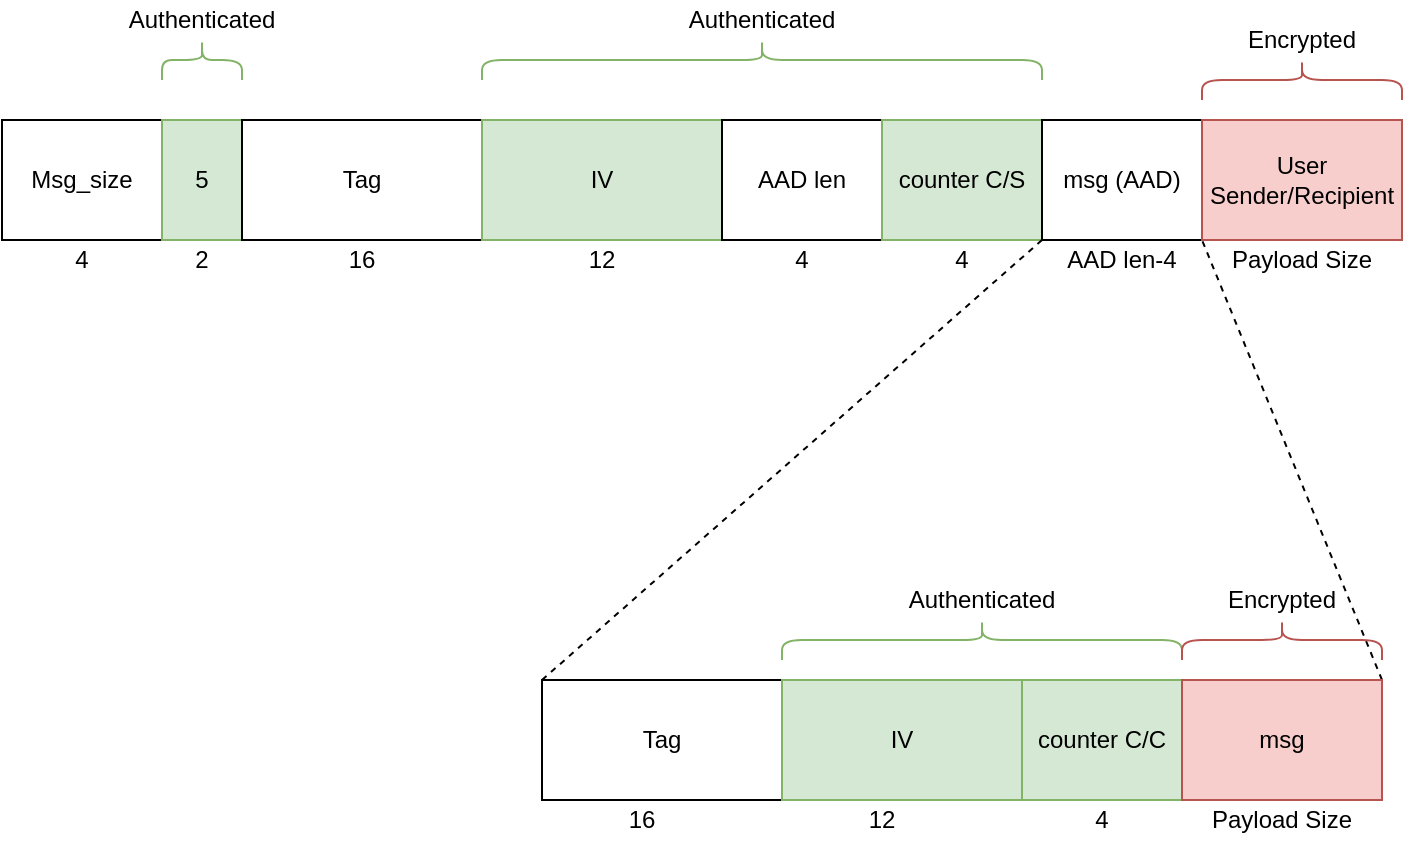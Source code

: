 <mxfile version="14.7.0" type="device"><diagram id="cjEF6_WFgvODd35MQUbY" name="Page-1"><mxGraphModel dx="1502" dy="603" grid="1" gridSize="10" guides="1" tooltips="1" connect="1" arrows="1" fold="1" page="1" pageScale="1" pageWidth="827" pageHeight="1169" math="0" shadow="0"><root><mxCell id="0"/><mxCell id="1" parent="0"/><mxCell id="oVuci1ZGRuYsjTM_FHPA-2" value="Msg_size" style="rounded=0;whiteSpace=wrap;html=1;" vertex="1" parent="1"><mxGeometry x="40" y="80" width="80" height="60" as="geometry"/></mxCell><mxCell id="oVuci1ZGRuYsjTM_FHPA-3" value="4" style="text;html=1;strokeColor=none;fillColor=none;align=center;verticalAlign=middle;whiteSpace=wrap;rounded=0;" vertex="1" parent="1"><mxGeometry x="60" y="140" width="40" height="20" as="geometry"/></mxCell><mxCell id="oVuci1ZGRuYsjTM_FHPA-4" value="5" style="rounded=0;whiteSpace=wrap;html=1;fillColor=#d5e8d4;strokeColor=#82b366;" vertex="1" parent="1"><mxGeometry x="120" y="80" width="40" height="60" as="geometry"/></mxCell><mxCell id="oVuci1ZGRuYsjTM_FHPA-5" value="Tag" style="rounded=0;whiteSpace=wrap;html=1;" vertex="1" parent="1"><mxGeometry x="160" y="80" width="120" height="60" as="geometry"/></mxCell><mxCell id="oVuci1ZGRuYsjTM_FHPA-6" value="IV" style="rounded=0;whiteSpace=wrap;html=1;fillColor=#d5e8d4;strokeColor=#82b366;" vertex="1" parent="1"><mxGeometry x="280" y="80" width="120" height="60" as="geometry"/></mxCell><mxCell id="oVuci1ZGRuYsjTM_FHPA-7" value="2" style="text;html=1;strokeColor=none;fillColor=none;align=center;verticalAlign=middle;whiteSpace=wrap;rounded=0;" vertex="1" parent="1"><mxGeometry x="120" y="140" width="40" height="20" as="geometry"/></mxCell><mxCell id="oVuci1ZGRuYsjTM_FHPA-9" value="16" style="text;html=1;strokeColor=none;fillColor=none;align=center;verticalAlign=middle;whiteSpace=wrap;rounded=0;" vertex="1" parent="1"><mxGeometry x="200" y="140" width="40" height="20" as="geometry"/></mxCell><mxCell id="oVuci1ZGRuYsjTM_FHPA-10" value="12" style="text;html=1;strokeColor=none;fillColor=none;align=center;verticalAlign=middle;whiteSpace=wrap;rounded=0;" vertex="1" parent="1"><mxGeometry x="320" y="140" width="40" height="20" as="geometry"/></mxCell><mxCell id="oVuci1ZGRuYsjTM_FHPA-11" value="AAD len" style="rounded=0;whiteSpace=wrap;html=1;" vertex="1" parent="1"><mxGeometry x="400" y="80" width="80" height="60" as="geometry"/></mxCell><mxCell id="oVuci1ZGRuYsjTM_FHPA-12" value="4" style="text;html=1;strokeColor=none;fillColor=none;align=center;verticalAlign=middle;whiteSpace=wrap;rounded=0;" vertex="1" parent="1"><mxGeometry x="420" y="140" width="40" height="20" as="geometry"/></mxCell><mxCell id="oVuci1ZGRuYsjTM_FHPA-13" value="counter C/S" style="rounded=0;whiteSpace=wrap;html=1;fillColor=#d5e8d4;strokeColor=#82b366;" vertex="1" parent="1"><mxGeometry x="480" y="80" width="80" height="60" as="geometry"/></mxCell><mxCell id="oVuci1ZGRuYsjTM_FHPA-14" value="msg (AAD)" style="rounded=0;whiteSpace=wrap;html=1;" vertex="1" parent="1"><mxGeometry x="560" y="80" width="80" height="60" as="geometry"/></mxCell><mxCell id="oVuci1ZGRuYsjTM_FHPA-15" value="AAD len-4" style="text;html=1;strokeColor=none;fillColor=none;align=center;verticalAlign=middle;whiteSpace=wrap;rounded=0;" vertex="1" parent="1"><mxGeometry x="565" y="140" width="70" height="20" as="geometry"/></mxCell><mxCell id="oVuci1ZGRuYsjTM_FHPA-16" value="4" style="text;html=1;strokeColor=none;fillColor=none;align=center;verticalAlign=middle;whiteSpace=wrap;rounded=0;" vertex="1" parent="1"><mxGeometry x="500" y="140" width="40" height="20" as="geometry"/></mxCell><mxCell id="oVuci1ZGRuYsjTM_FHPA-17" value="User Sender/Recipient" style="rounded=0;whiteSpace=wrap;html=1;fillColor=#f8cecc;strokeColor=#b85450;" vertex="1" parent="1"><mxGeometry x="640" y="80" width="100" height="60" as="geometry"/></mxCell><mxCell id="oVuci1ZGRuYsjTM_FHPA-18" value="" style="endArrow=none;dashed=1;html=1;entryX=0;entryY=1;entryDx=0;entryDy=0;exitX=0;exitY=0;exitDx=0;exitDy=0;" edge="1" parent="1" source="oVuci1ZGRuYsjTM_FHPA-21" target="oVuci1ZGRuYsjTM_FHPA-14"><mxGeometry width="50" height="50" relative="1" as="geometry"><mxPoint x="510" y="240" as="sourcePoint"/><mxPoint x="580" y="170" as="targetPoint"/></mxGeometry></mxCell><mxCell id="oVuci1ZGRuYsjTM_FHPA-19" value="" style="endArrow=none;dashed=1;html=1;entryX=0;entryY=1;entryDx=0;entryDy=0;exitX=1;exitY=0;exitDx=0;exitDy=0;" edge="1" parent="1" source="oVuci1ZGRuYsjTM_FHPA-24" target="oVuci1ZGRuYsjTM_FHPA-17"><mxGeometry width="50" height="50" relative="1" as="geometry"><mxPoint x="690" y="240" as="sourcePoint"/><mxPoint x="575" y="150" as="targetPoint"/></mxGeometry></mxCell><mxCell id="oVuci1ZGRuYsjTM_FHPA-21" value="Tag" style="rounded=0;whiteSpace=wrap;html=1;" vertex="1" parent="1"><mxGeometry x="310" y="360" width="120" height="60" as="geometry"/></mxCell><mxCell id="oVuci1ZGRuYsjTM_FHPA-22" value="IV" style="rounded=0;whiteSpace=wrap;html=1;fillColor=#d5e8d4;strokeColor=#82b366;" vertex="1" parent="1"><mxGeometry x="430" y="360" width="120" height="60" as="geometry"/></mxCell><mxCell id="oVuci1ZGRuYsjTM_FHPA-23" value="counter C/C" style="rounded=0;whiteSpace=wrap;html=1;fillColor=#d5e8d4;strokeColor=#82b366;" vertex="1" parent="1"><mxGeometry x="550" y="360" width="80" height="60" as="geometry"/></mxCell><mxCell id="oVuci1ZGRuYsjTM_FHPA-24" value="msg" style="rounded=0;whiteSpace=wrap;html=1;fillColor=#f8cecc;strokeColor=#b85450;" vertex="1" parent="1"><mxGeometry x="630" y="360" width="100" height="60" as="geometry"/></mxCell><mxCell id="oVuci1ZGRuYsjTM_FHPA-25" value="12" style="text;html=1;strokeColor=none;fillColor=none;align=center;verticalAlign=middle;whiteSpace=wrap;rounded=0;" vertex="1" parent="1"><mxGeometry x="460" y="420" width="40" height="20" as="geometry"/></mxCell><mxCell id="oVuci1ZGRuYsjTM_FHPA-26" value="16" style="text;html=1;strokeColor=none;fillColor=none;align=center;verticalAlign=middle;whiteSpace=wrap;rounded=0;" vertex="1" parent="1"><mxGeometry x="340" y="420" width="40" height="20" as="geometry"/></mxCell><mxCell id="oVuci1ZGRuYsjTM_FHPA-27" value="4" style="text;html=1;strokeColor=none;fillColor=none;align=center;verticalAlign=middle;whiteSpace=wrap;rounded=0;" vertex="1" parent="1"><mxGeometry x="570" y="420" width="40" height="20" as="geometry"/></mxCell><mxCell id="oVuci1ZGRuYsjTM_FHPA-28" value="" style="shape=curlyBracket;whiteSpace=wrap;html=1;rounded=1;direction=south;fillColor=#d5e8d4;strokeColor=#82b366;" vertex="1" parent="1"><mxGeometry x="280" y="40" width="280" height="20" as="geometry"/></mxCell><mxCell id="oVuci1ZGRuYsjTM_FHPA-29" value="Authenticated" style="text;html=1;strokeColor=none;fillColor=none;align=center;verticalAlign=middle;whiteSpace=wrap;rounded=0;" vertex="1" parent="1"><mxGeometry x="400" y="20" width="40" height="20" as="geometry"/></mxCell><mxCell id="oVuci1ZGRuYsjTM_FHPA-30" value="" style="shape=curlyBracket;whiteSpace=wrap;html=1;rounded=1;direction=south;fillColor=#d5e8d4;strokeColor=#82b366;" vertex="1" parent="1"><mxGeometry x="120" y="40" width="40" height="20" as="geometry"/></mxCell><mxCell id="oVuci1ZGRuYsjTM_FHPA-31" value="Authenticated" style="text;html=1;strokeColor=none;fillColor=none;align=center;verticalAlign=middle;whiteSpace=wrap;rounded=0;" vertex="1" parent="1"><mxGeometry x="120" y="20" width="40" height="20" as="geometry"/></mxCell><mxCell id="oVuci1ZGRuYsjTM_FHPA-34" value="" style="shape=curlyBracket;whiteSpace=wrap;html=1;rounded=1;direction=south;fillColor=#d5e8d4;strokeColor=#82b366;" vertex="1" parent="1"><mxGeometry x="430" y="330" width="200" height="20" as="geometry"/></mxCell><mxCell id="oVuci1ZGRuYsjTM_FHPA-35" value="Authenticated" style="text;html=1;strokeColor=none;fillColor=none;align=center;verticalAlign=middle;whiteSpace=wrap;rounded=0;" vertex="1" parent="1"><mxGeometry x="510" y="310" width="40" height="20" as="geometry"/></mxCell><mxCell id="oVuci1ZGRuYsjTM_FHPA-38" value="" style="shape=curlyBracket;whiteSpace=wrap;html=1;rounded=1;direction=south;fillColor=#f8cecc;strokeColor=#b85450;" vertex="1" parent="1"><mxGeometry x="640" y="50" width="100" height="20" as="geometry"/></mxCell><mxCell id="oVuci1ZGRuYsjTM_FHPA-39" value="Encrypted" style="text;html=1;strokeColor=none;fillColor=none;align=center;verticalAlign=middle;whiteSpace=wrap;rounded=0;" vertex="1" parent="1"><mxGeometry x="670" y="30" width="40" height="20" as="geometry"/></mxCell><mxCell id="oVuci1ZGRuYsjTM_FHPA-40" value="" style="shape=curlyBracket;whiteSpace=wrap;html=1;rounded=1;direction=south;fillColor=#f8cecc;strokeColor=#b85450;" vertex="1" parent="1"><mxGeometry x="630" y="330" width="100" height="20" as="geometry"/></mxCell><mxCell id="oVuci1ZGRuYsjTM_FHPA-41" value="Encrypted" style="text;html=1;strokeColor=none;fillColor=none;align=center;verticalAlign=middle;whiteSpace=wrap;rounded=0;" vertex="1" parent="1"><mxGeometry x="660" y="310" width="40" height="20" as="geometry"/></mxCell><mxCell id="oVuci1ZGRuYsjTM_FHPA-42" value="Payload Size" style="text;html=1;strokeColor=none;fillColor=none;align=center;verticalAlign=middle;whiteSpace=wrap;rounded=0;" vertex="1" parent="1"><mxGeometry x="650" y="140" width="80" height="20" as="geometry"/></mxCell><mxCell id="oVuci1ZGRuYsjTM_FHPA-43" value="Payload Size" style="text;html=1;strokeColor=none;fillColor=none;align=center;verticalAlign=middle;whiteSpace=wrap;rounded=0;" vertex="1" parent="1"><mxGeometry x="640" y="420" width="80" height="20" as="geometry"/></mxCell></root></mxGraphModel></diagram></mxfile>

